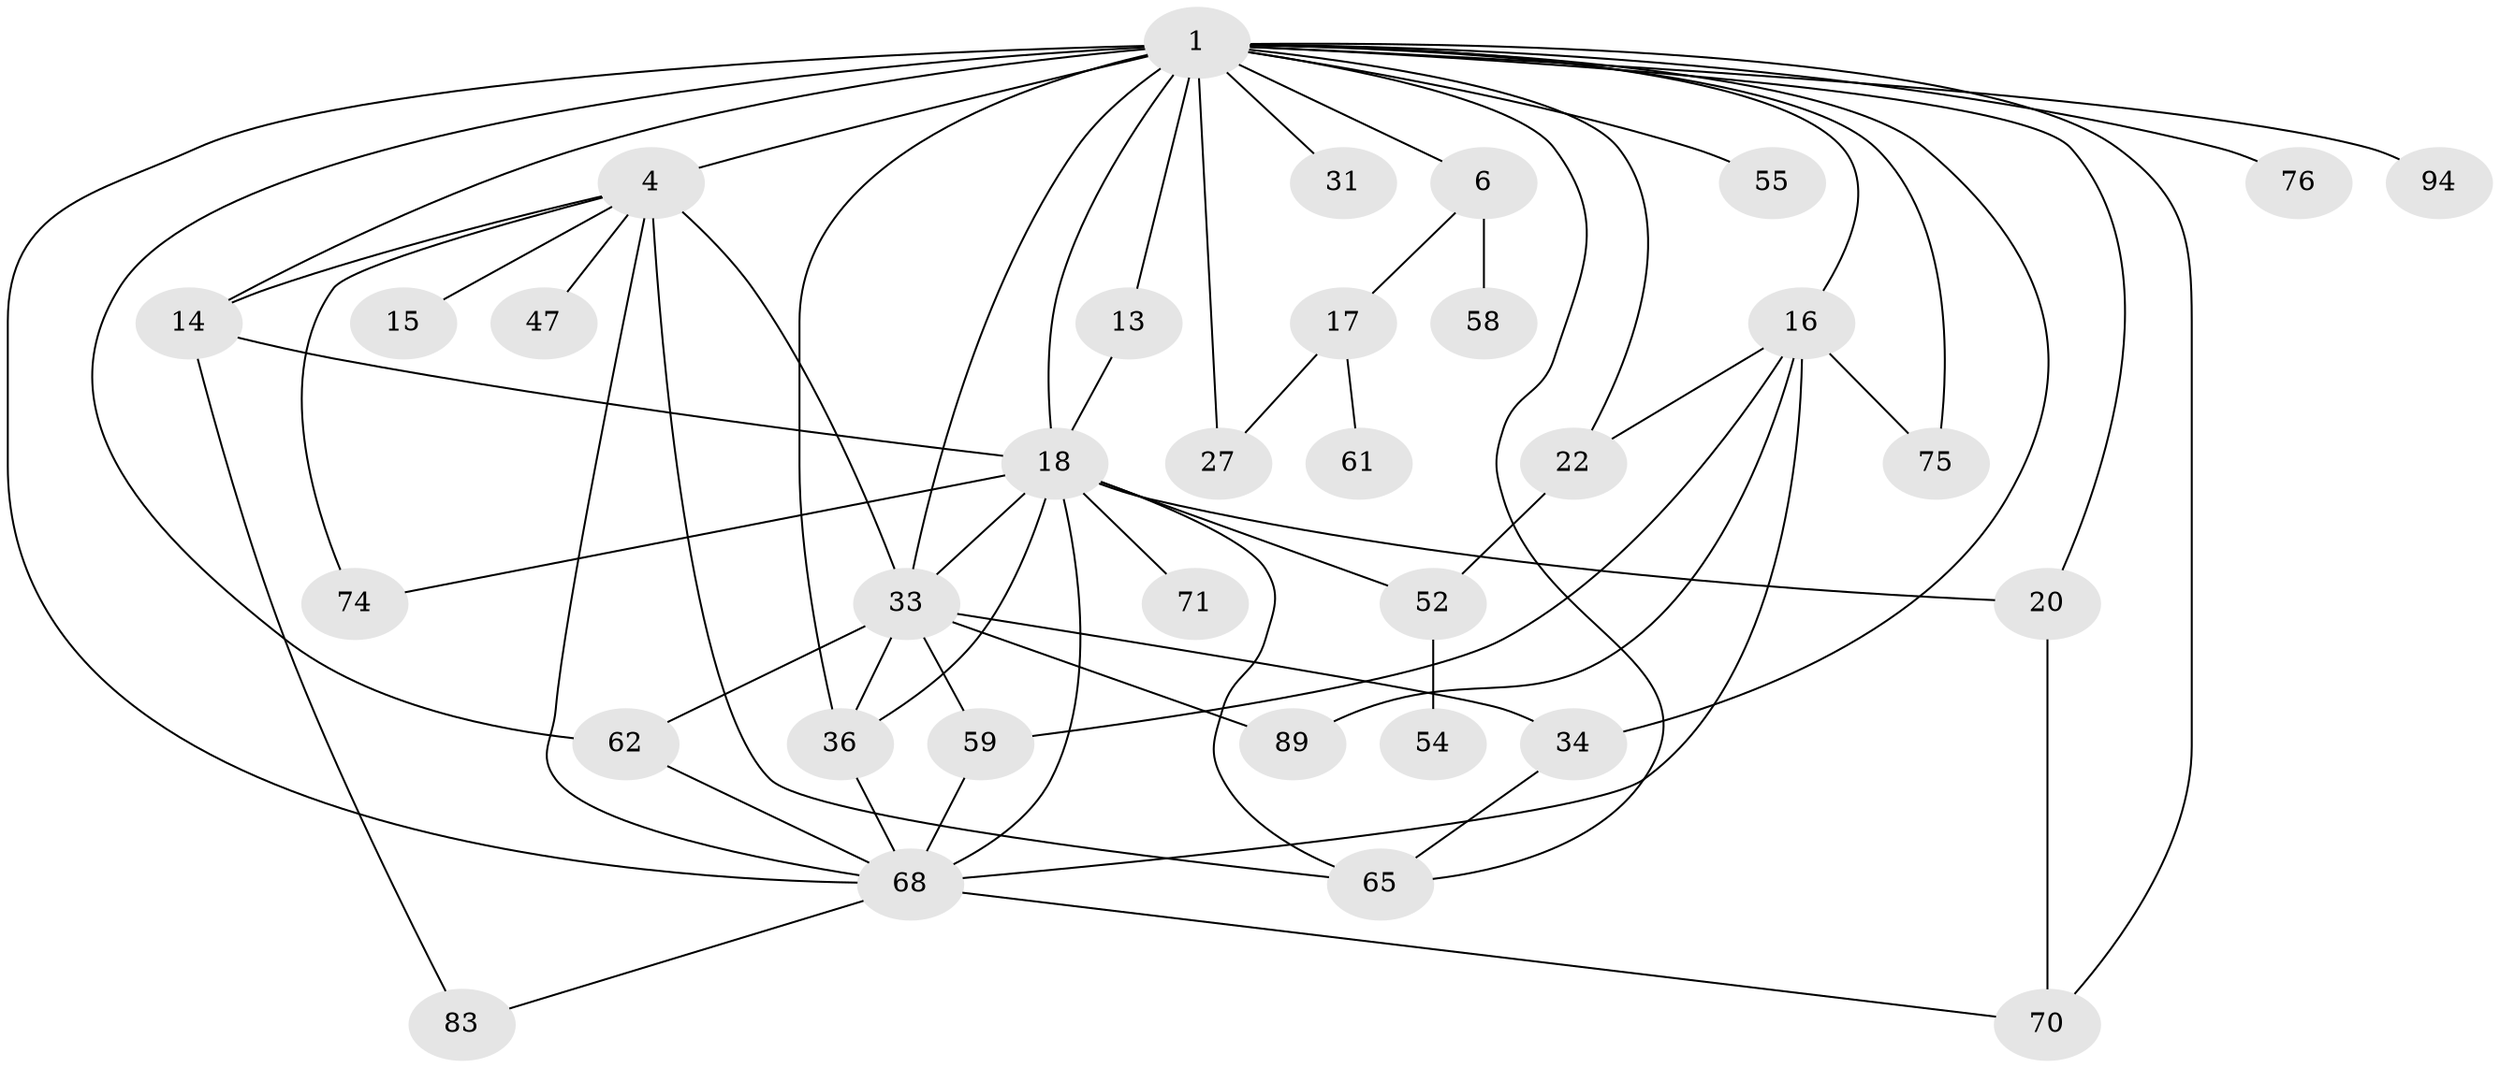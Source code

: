 // original degree distribution, {5: 0.09649122807017543, 7: 0.017543859649122806, 9: 0.008771929824561403, 4: 0.14035087719298245, 3: 0.20175438596491227, 6: 0.008771929824561403, 2: 0.2631578947368421, 1: 0.2543859649122807, 8: 0.008771929824561403}
// Generated by graph-tools (version 1.1) at 2025/17/03/04/25 18:17:12]
// undirected, 34 vertices, 62 edges
graph export_dot {
graph [start="1"]
  node [color=gray90,style=filled];
  1 [super="+9+5+53+2"];
  4 [super="+92+46+12+7+80+93"];
  6 [super="+42"];
  13;
  14 [super="+87+63"];
  15;
  16 [super="+85+28+48"];
  17 [super="+57"];
  18 [super="+67+25+56+86+21"];
  20 [super="+37"];
  22 [super="+26+105+64"];
  27 [super="+104+77"];
  31;
  33 [super="+82+41+39"];
  34 [super="+50"];
  36 [super="+49+43"];
  47;
  52;
  54;
  55;
  58;
  59 [super="+96+97"];
  61;
  62 [super="+106"];
  65 [super="+95"];
  68 [super="+79+102+101"];
  70 [super="+72+90"];
  71;
  74 [super="+81"];
  75;
  76;
  83;
  89 [super="+100+99"];
  94;
  1 -- 4 [weight=4];
  1 -- 20;
  1 -- 68;
  1 -- 13;
  1 -- 70;
  1 -- 55;
  1 -- 27 [weight=2];
  1 -- 94;
  1 -- 33;
  1 -- 65;
  1 -- 34;
  1 -- 36 [weight=2];
  1 -- 6;
  1 -- 75;
  1 -- 76;
  1 -- 14 [weight=2];
  1 -- 16;
  1 -- 18 [weight=2];
  1 -- 22;
  1 -- 62;
  1 -- 31;
  4 -- 15;
  4 -- 68;
  4 -- 47;
  4 -- 14 [weight=2];
  4 -- 33;
  4 -- 74 [weight=2];
  4 -- 65;
  6 -- 17;
  6 -- 58;
  13 -- 18;
  14 -- 18;
  14 -- 83;
  16 -- 59;
  16 -- 22;
  16 -- 89;
  16 -- 75;
  16 -- 68;
  17 -- 61;
  17 -- 27;
  18 -- 68 [weight=2];
  18 -- 65;
  18 -- 52;
  18 -- 74 [weight=2];
  18 -- 33 [weight=3];
  18 -- 20;
  18 -- 36;
  18 -- 71;
  20 -- 70;
  22 -- 52;
  33 -- 36;
  33 -- 89;
  33 -- 59;
  33 -- 62;
  33 -- 34;
  34 -- 65;
  36 -- 68;
  52 -- 54;
  59 -- 68;
  62 -- 68;
  68 -- 70;
  68 -- 83;
}
